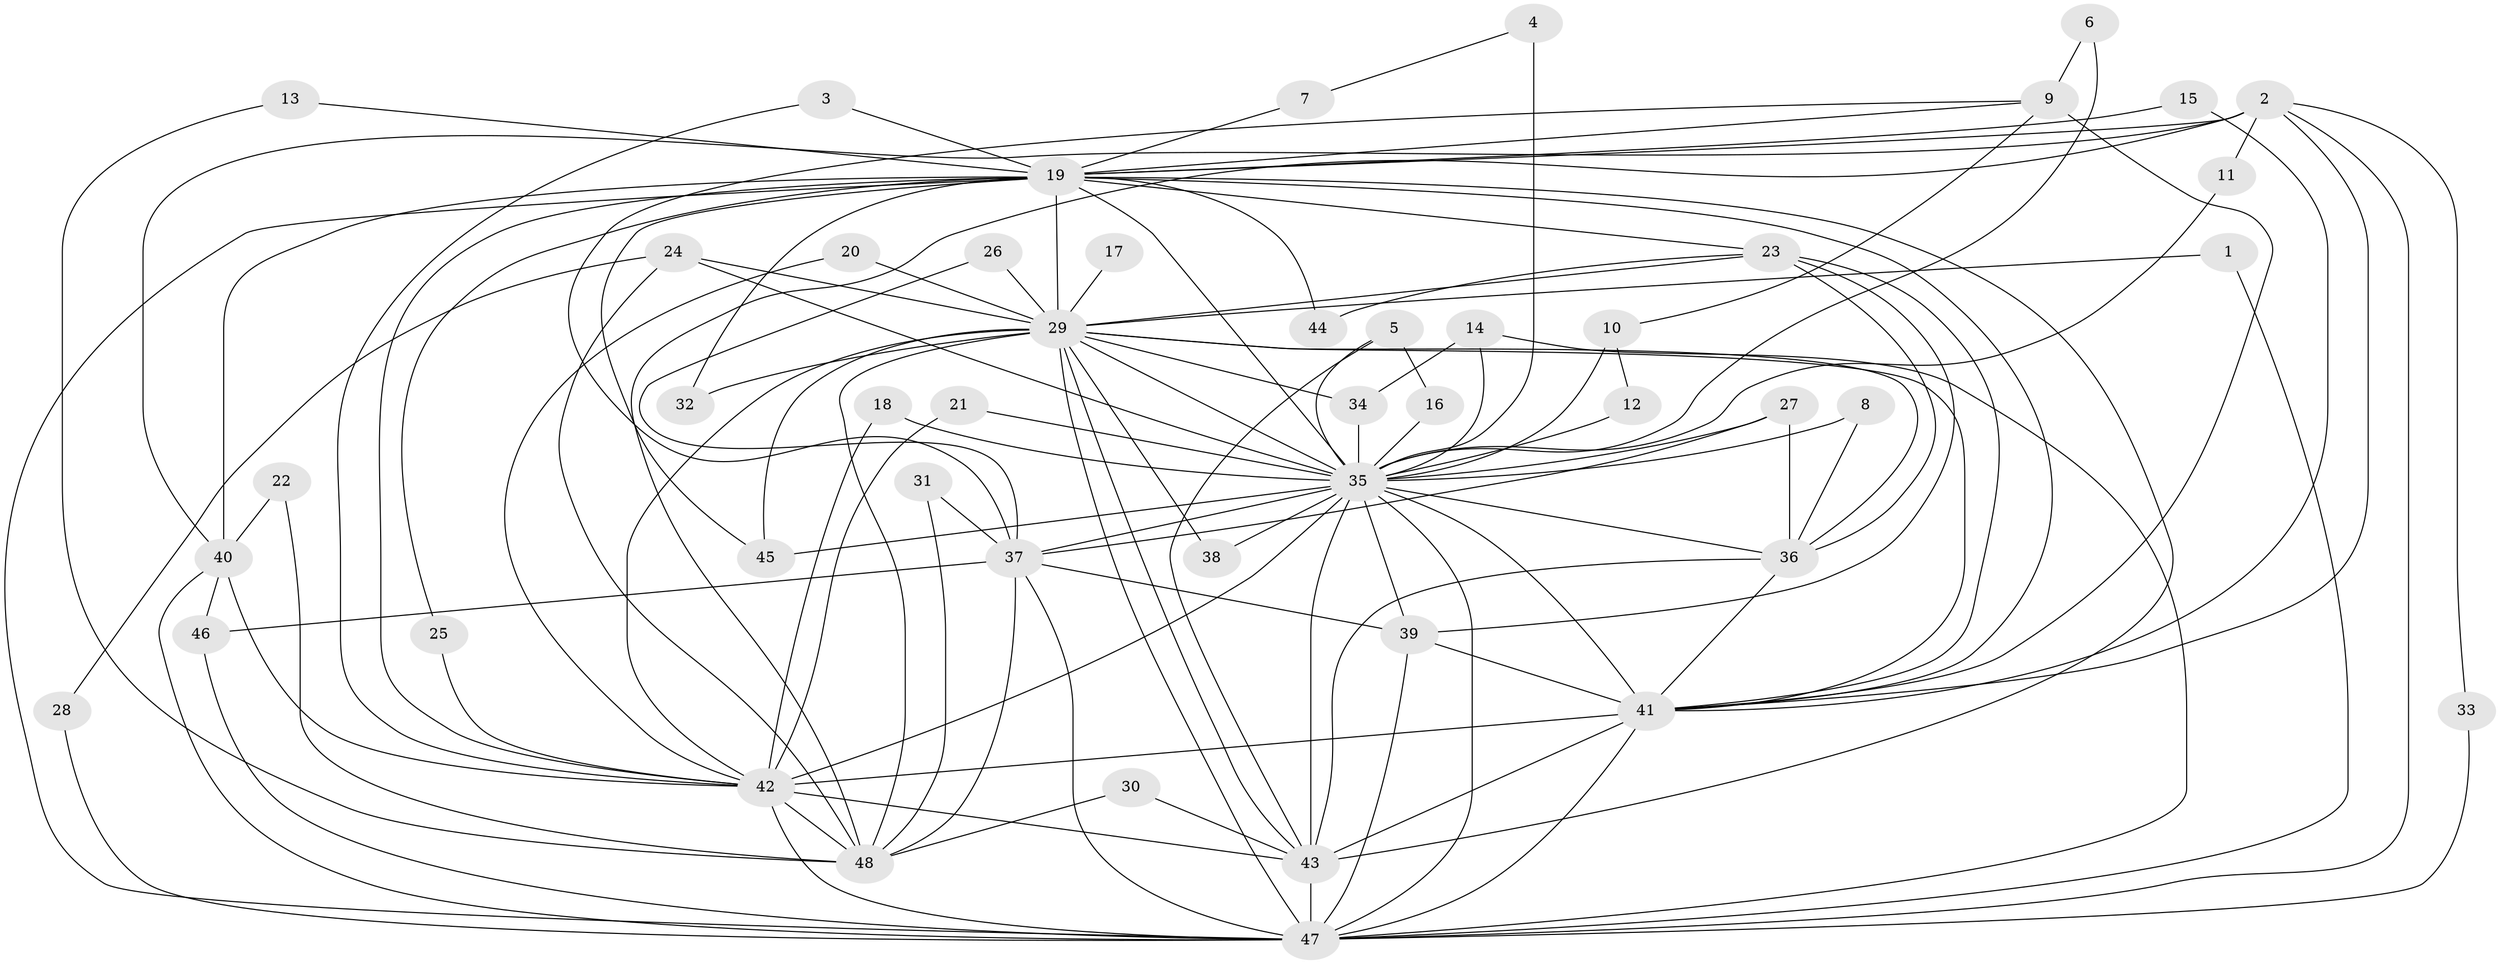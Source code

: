 // original degree distribution, {14: 0.010526315789473684, 13: 0.010526315789473684, 23: 0.010526315789473684, 25: 0.010526315789473684, 15: 0.021052631578947368, 28: 0.010526315789473684, 22: 0.010526315789473684, 20: 0.010526315789473684, 12: 0.010526315789473684, 7: 0.021052631578947368, 6: 0.031578947368421054, 2: 0.5894736842105263, 4: 0.06315789473684211, 3: 0.1368421052631579, 10: 0.010526315789473684, 8: 0.021052631578947368, 5: 0.021052631578947368}
// Generated by graph-tools (version 1.1) at 2025/49/03/09/25 03:49:44]
// undirected, 48 vertices, 119 edges
graph export_dot {
graph [start="1"]
  node [color=gray90,style=filled];
  1;
  2;
  3;
  4;
  5;
  6;
  7;
  8;
  9;
  10;
  11;
  12;
  13;
  14;
  15;
  16;
  17;
  18;
  19;
  20;
  21;
  22;
  23;
  24;
  25;
  26;
  27;
  28;
  29;
  30;
  31;
  32;
  33;
  34;
  35;
  36;
  37;
  38;
  39;
  40;
  41;
  42;
  43;
  44;
  45;
  46;
  47;
  48;
  1 -- 29 [weight=1.0];
  1 -- 47 [weight=1.0];
  2 -- 11 [weight=1.0];
  2 -- 19 [weight=1.0];
  2 -- 33 [weight=1.0];
  2 -- 40 [weight=1.0];
  2 -- 41 [weight=1.0];
  2 -- 47 [weight=1.0];
  2 -- 48 [weight=1.0];
  3 -- 19 [weight=1.0];
  3 -- 42 [weight=1.0];
  4 -- 7 [weight=1.0];
  4 -- 35 [weight=2.0];
  5 -- 16 [weight=1.0];
  5 -- 35 [weight=1.0];
  5 -- 43 [weight=1.0];
  6 -- 9 [weight=1.0];
  6 -- 35 [weight=1.0];
  7 -- 19 [weight=1.0];
  8 -- 35 [weight=1.0];
  8 -- 36 [weight=1.0];
  9 -- 10 [weight=1.0];
  9 -- 19 [weight=1.0];
  9 -- 37 [weight=1.0];
  9 -- 41 [weight=1.0];
  10 -- 12 [weight=1.0];
  10 -- 35 [weight=2.0];
  11 -- 35 [weight=1.0];
  12 -- 35 [weight=1.0];
  13 -- 19 [weight=1.0];
  13 -- 48 [weight=1.0];
  14 -- 34 [weight=1.0];
  14 -- 35 [weight=1.0];
  14 -- 47 [weight=1.0];
  15 -- 19 [weight=1.0];
  15 -- 41 [weight=1.0];
  16 -- 35 [weight=2.0];
  17 -- 29 [weight=1.0];
  18 -- 35 [weight=1.0];
  18 -- 42 [weight=1.0];
  19 -- 23 [weight=1.0];
  19 -- 25 [weight=1.0];
  19 -- 29 [weight=2.0];
  19 -- 32 [weight=1.0];
  19 -- 35 [weight=2.0];
  19 -- 40 [weight=2.0];
  19 -- 41 [weight=2.0];
  19 -- 42 [weight=3.0];
  19 -- 43 [weight=1.0];
  19 -- 44 [weight=1.0];
  19 -- 45 [weight=2.0];
  19 -- 47 [weight=1.0];
  20 -- 29 [weight=1.0];
  20 -- 42 [weight=1.0];
  21 -- 35 [weight=1.0];
  21 -- 42 [weight=1.0];
  22 -- 40 [weight=1.0];
  22 -- 48 [weight=1.0];
  23 -- 29 [weight=1.0];
  23 -- 36 [weight=1.0];
  23 -- 39 [weight=1.0];
  23 -- 41 [weight=1.0];
  23 -- 44 [weight=1.0];
  24 -- 28 [weight=1.0];
  24 -- 29 [weight=1.0];
  24 -- 35 [weight=1.0];
  24 -- 48 [weight=1.0];
  25 -- 42 [weight=1.0];
  26 -- 29 [weight=1.0];
  26 -- 37 [weight=1.0];
  27 -- 35 [weight=1.0];
  27 -- 36 [weight=1.0];
  27 -- 37 [weight=1.0];
  28 -- 47 [weight=1.0];
  29 -- 32 [weight=1.0];
  29 -- 34 [weight=1.0];
  29 -- 35 [weight=2.0];
  29 -- 36 [weight=1.0];
  29 -- 38 [weight=1.0];
  29 -- 41 [weight=3.0];
  29 -- 42 [weight=2.0];
  29 -- 43 [weight=1.0];
  29 -- 45 [weight=1.0];
  29 -- 47 [weight=1.0];
  29 -- 48 [weight=1.0];
  30 -- 43 [weight=1.0];
  30 -- 48 [weight=1.0];
  31 -- 37 [weight=1.0];
  31 -- 48 [weight=1.0];
  33 -- 47 [weight=1.0];
  34 -- 35 [weight=3.0];
  35 -- 36 [weight=1.0];
  35 -- 37 [weight=1.0];
  35 -- 38 [weight=4.0];
  35 -- 39 [weight=1.0];
  35 -- 41 [weight=4.0];
  35 -- 42 [weight=4.0];
  35 -- 43 [weight=3.0];
  35 -- 45 [weight=1.0];
  35 -- 47 [weight=2.0];
  36 -- 41 [weight=1.0];
  36 -- 43 [weight=1.0];
  37 -- 39 [weight=1.0];
  37 -- 46 [weight=1.0];
  37 -- 47 [weight=2.0];
  37 -- 48 [weight=1.0];
  39 -- 41 [weight=1.0];
  39 -- 47 [weight=1.0];
  40 -- 42 [weight=1.0];
  40 -- 46 [weight=1.0];
  40 -- 47 [weight=1.0];
  41 -- 42 [weight=4.0];
  41 -- 43 [weight=2.0];
  41 -- 47 [weight=2.0];
  42 -- 43 [weight=3.0];
  42 -- 47 [weight=2.0];
  42 -- 48 [weight=1.0];
  43 -- 47 [weight=2.0];
  46 -- 47 [weight=1.0];
}
